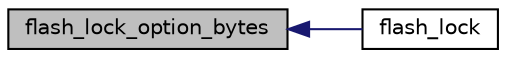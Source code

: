digraph "flash_lock_option_bytes"
{
  edge [fontname="Helvetica",fontsize="10",labelfontname="Helvetica",labelfontsize="10"];
  node [fontname="Helvetica",fontsize="10",shape=record];
  rankdir="LR";
  Node1 [label="flash_lock_option_bytes",height=0.2,width=0.4,color="black", fillcolor="grey75", style="filled", fontcolor="black"];
  Node1 -> Node2 [dir="back",color="midnightblue",fontsize="10",style="solid",fontname="Helvetica"];
  Node2 [label="flash_lock",height=0.2,width=0.4,color="black", fillcolor="white", style="filled",URL="$group__flash__file.html#gacd9e0d8e9f52bd1c65fda2ce553f7600",tooltip="Lock all segments of flash. "];
}
